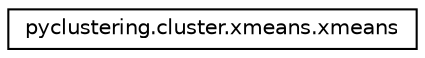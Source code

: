 digraph "Graphical Class Hierarchy"
{
 // INTERACTIVE_SVG=YES
 // LATEX_PDF_SIZE
  edge [fontname="Helvetica",fontsize="10",labelfontname="Helvetica",labelfontsize="10"];
  node [fontname="Helvetica",fontsize="10",shape=record];
  rankdir="LR";
  Node0 [label="pyclustering.cluster.xmeans.xmeans",height=0.2,width=0.4,color="black", fillcolor="white", style="filled",URL="$dd/db4/classpyclustering_1_1cluster_1_1xmeans_1_1xmeans.html",tooltip="Class represents clustering algorithm X-Means."];
}
